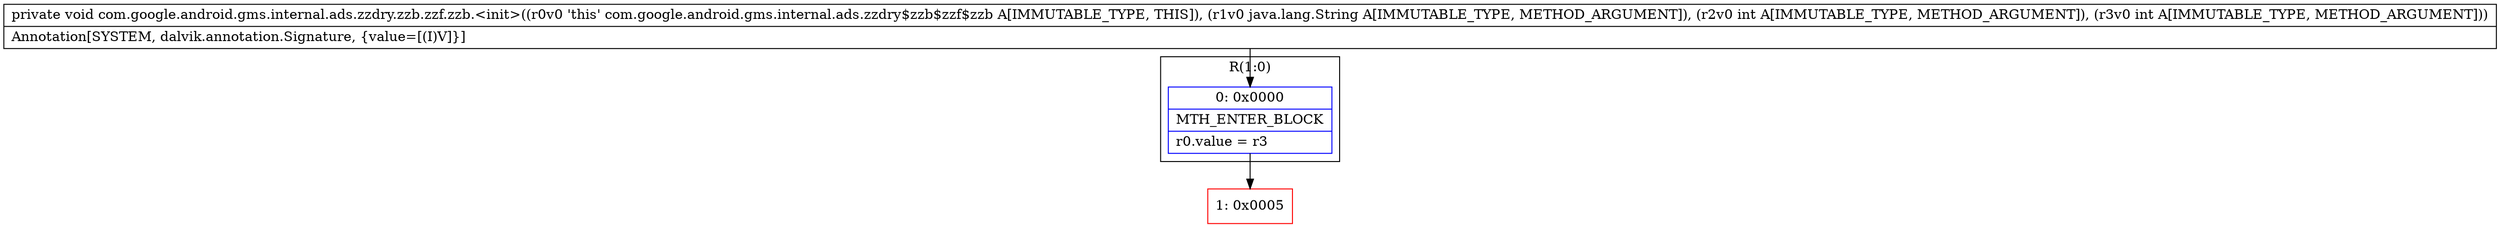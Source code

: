 digraph "CFG forcom.google.android.gms.internal.ads.zzdry.zzb.zzf.zzb.\<init\>(Ljava\/lang\/String;II)V" {
subgraph cluster_Region_1718574093 {
label = "R(1:0)";
node [shape=record,color=blue];
Node_0 [shape=record,label="{0\:\ 0x0000|MTH_ENTER_BLOCK\l|r0.value = r3\l}"];
}
Node_1 [shape=record,color=red,label="{1\:\ 0x0005}"];
MethodNode[shape=record,label="{private void com.google.android.gms.internal.ads.zzdry.zzb.zzf.zzb.\<init\>((r0v0 'this' com.google.android.gms.internal.ads.zzdry$zzb$zzf$zzb A[IMMUTABLE_TYPE, THIS]), (r1v0 java.lang.String A[IMMUTABLE_TYPE, METHOD_ARGUMENT]), (r2v0 int A[IMMUTABLE_TYPE, METHOD_ARGUMENT]), (r3v0 int A[IMMUTABLE_TYPE, METHOD_ARGUMENT]))  | Annotation[SYSTEM, dalvik.annotation.Signature, \{value=[(I)V]\}]\l}"];
MethodNode -> Node_0;
Node_0 -> Node_1;
}

